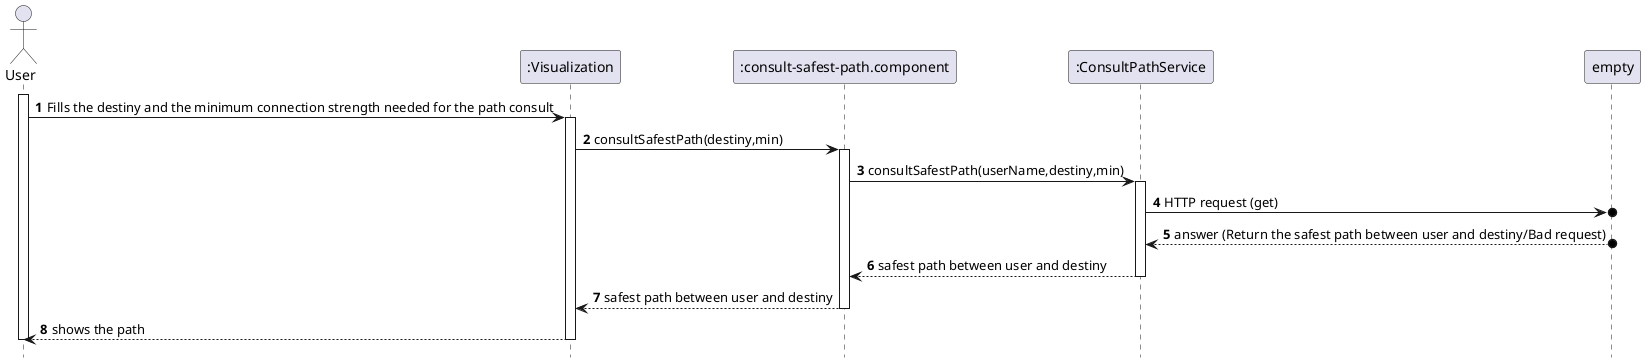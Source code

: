 @startuml
    hide footbox
        autonumber

        actor "User" as U
        participant ":Visualization" as SPA
        participant ":consult-safest-path.component" as UC
        participant ":ConsultPathService" as US

        activate U
            U -> SPA : Fills the destiny and the minimum connection strength needed for the path consult
            activate SPA
            SPA -> UC : consultSafestPath(destiny,min)
            activate UC
            UC -> US : consultSafestPath(userName,destiny,min)
            activate US
            US ->o empty : HTTP request (get)
            empty o--> US : answer (Return the safest path between user and destiny/Bad request)
            US --> UC : safest path between user and destiny
            deactivate US
            UC --> SPA : safest path between user and destiny
            deactivate UC
            SPA --> U : shows the path
            deactivate SPA
        deactivate U